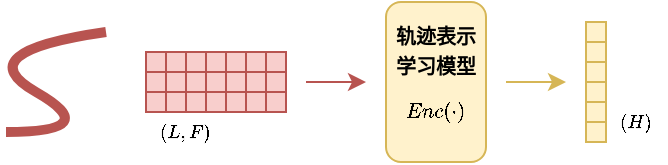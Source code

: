 <mxfile version="26.2.4">
  <diagram name="第 1 页" id="YyZlW5sZR7npiCZLfsKI">
    <mxGraphModel dx="1190" dy="654" grid="1" gridSize="10" guides="1" tooltips="1" connect="1" arrows="1" fold="1" page="1" pageScale="1" pageWidth="827" pageHeight="1169" math="1" shadow="0">
      <root>
        <mxCell id="0" />
        <mxCell id="1" parent="0" />
        <mxCell id="L2mGT4duGci0xLRF3MFN-1" value="&lt;font style=&quot;font-size: 10px;&quot; face=&quot;Simsun&quot;&gt;&lt;b&gt;轨迹表示学习模型&lt;/b&gt;&lt;/font&gt;&lt;b style=&quot;font-size: 10px; font-family: Simsun; background-color: transparent; color: light-dark(rgb(0, 0, 0), rgb(255, 255, 255));&quot;&gt;$$Enc(\cdot)$$&lt;/b&gt;" style="rounded=1;whiteSpace=wrap;html=1;fillColor=#fff2cc;strokeColor=#d6b656;align=center;" vertex="1" parent="1">
          <mxGeometry x="310" y="365" width="50" height="80" as="geometry" />
        </mxCell>
        <mxCell id="L2mGT4duGci0xLRF3MFN-2" value="" style="curved=1;endArrow=none;html=1;rounded=0;fillColor=#f8cecc;strokeColor=#b85450;startFill=0;strokeWidth=5;" edge="1" parent="1">
          <mxGeometry width="50" height="50" relative="1" as="geometry">
            <mxPoint x="120" y="430" as="sourcePoint" />
            <mxPoint x="170" y="380" as="targetPoint" />
            <Array as="points">
              <mxPoint x="170" y="430" />
              <mxPoint x="100" y="390" />
            </Array>
          </mxGeometry>
        </mxCell>
        <mxCell id="L2mGT4duGci0xLRF3MFN-3" value="" style="rounded=0;whiteSpace=wrap;html=1;fillColor=#f8cecc;strokeColor=#b85450;" vertex="1" parent="1">
          <mxGeometry x="190" y="400" width="10" height="10" as="geometry" />
        </mxCell>
        <mxCell id="L2mGT4duGci0xLRF3MFN-4" value="" style="rounded=0;whiteSpace=wrap;html=1;fillColor=#f8cecc;strokeColor=#b85450;" vertex="1" parent="1">
          <mxGeometry x="200" y="400" width="10" height="10" as="geometry" />
        </mxCell>
        <mxCell id="L2mGT4duGci0xLRF3MFN-5" value="" style="rounded=0;whiteSpace=wrap;html=1;fillColor=#f8cecc;strokeColor=#b85450;" vertex="1" parent="1">
          <mxGeometry x="210" y="400" width="10" height="10" as="geometry" />
        </mxCell>
        <mxCell id="L2mGT4duGci0xLRF3MFN-6" value="" style="rounded=0;whiteSpace=wrap;html=1;fillColor=#f8cecc;strokeColor=#b85450;" vertex="1" parent="1">
          <mxGeometry x="220" y="400" width="10" height="10" as="geometry" />
        </mxCell>
        <mxCell id="L2mGT4duGci0xLRF3MFN-7" value="" style="rounded=0;whiteSpace=wrap;html=1;fillColor=#f8cecc;strokeColor=#b85450;" vertex="1" parent="1">
          <mxGeometry x="230" y="400" width="10" height="10" as="geometry" />
        </mxCell>
        <mxCell id="L2mGT4duGci0xLRF3MFN-8" value="" style="rounded=0;whiteSpace=wrap;html=1;fillColor=#f8cecc;strokeColor=#b85450;" vertex="1" parent="1">
          <mxGeometry x="240" y="400" width="10" height="10" as="geometry" />
        </mxCell>
        <mxCell id="L2mGT4duGci0xLRF3MFN-9" value="" style="rounded=0;whiteSpace=wrap;html=1;fillColor=#f8cecc;strokeColor=#b85450;" vertex="1" parent="1">
          <mxGeometry x="250" y="400" width="10" height="10" as="geometry" />
        </mxCell>
        <mxCell id="L2mGT4duGci0xLRF3MFN-13" value="" style="rounded=0;whiteSpace=wrap;html=1;fillColor=#f8cecc;strokeColor=#b85450;" vertex="1" parent="1">
          <mxGeometry x="190" y="390" width="10" height="10" as="geometry" />
        </mxCell>
        <mxCell id="L2mGT4duGci0xLRF3MFN-14" value="" style="rounded=0;whiteSpace=wrap;html=1;fillColor=#f8cecc;strokeColor=#b85450;" vertex="1" parent="1">
          <mxGeometry x="200" y="390" width="10" height="10" as="geometry" />
        </mxCell>
        <mxCell id="L2mGT4duGci0xLRF3MFN-15" value="" style="rounded=0;whiteSpace=wrap;html=1;fillColor=#f8cecc;strokeColor=#b85450;" vertex="1" parent="1">
          <mxGeometry x="210" y="390" width="10" height="10" as="geometry" />
        </mxCell>
        <mxCell id="L2mGT4duGci0xLRF3MFN-16" value="" style="rounded=0;whiteSpace=wrap;html=1;fillColor=#f8cecc;strokeColor=#b85450;" vertex="1" parent="1">
          <mxGeometry x="220" y="390" width="10" height="10" as="geometry" />
        </mxCell>
        <mxCell id="L2mGT4duGci0xLRF3MFN-17" value="" style="rounded=0;whiteSpace=wrap;html=1;fillColor=#f8cecc;strokeColor=#b85450;" vertex="1" parent="1">
          <mxGeometry x="230" y="390" width="10" height="10" as="geometry" />
        </mxCell>
        <mxCell id="L2mGT4duGci0xLRF3MFN-18" value="" style="rounded=0;whiteSpace=wrap;html=1;fillColor=#f8cecc;strokeColor=#b85450;" vertex="1" parent="1">
          <mxGeometry x="240" y="390" width="10" height="10" as="geometry" />
        </mxCell>
        <mxCell id="L2mGT4duGci0xLRF3MFN-19" value="" style="rounded=0;whiteSpace=wrap;html=1;fillColor=#f8cecc;strokeColor=#b85450;" vertex="1" parent="1">
          <mxGeometry x="250" y="390" width="10" height="10" as="geometry" />
        </mxCell>
        <mxCell id="L2mGT4duGci0xLRF3MFN-23" value="" style="rounded=0;whiteSpace=wrap;html=1;fillColor=#f8cecc;strokeColor=#b85450;" vertex="1" parent="1">
          <mxGeometry x="190" y="410" width="10" height="10" as="geometry" />
        </mxCell>
        <mxCell id="L2mGT4duGci0xLRF3MFN-24" value="" style="rounded=0;whiteSpace=wrap;html=1;fillColor=#f8cecc;strokeColor=#b85450;" vertex="1" parent="1">
          <mxGeometry x="200" y="410" width="10" height="10" as="geometry" />
        </mxCell>
        <mxCell id="L2mGT4duGci0xLRF3MFN-25" value="" style="rounded=0;whiteSpace=wrap;html=1;fillColor=#f8cecc;strokeColor=#b85450;" vertex="1" parent="1">
          <mxGeometry x="210" y="410" width="10" height="10" as="geometry" />
        </mxCell>
        <mxCell id="L2mGT4duGci0xLRF3MFN-26" value="" style="rounded=0;whiteSpace=wrap;html=1;fillColor=#f8cecc;strokeColor=#b85450;" vertex="1" parent="1">
          <mxGeometry x="220" y="410" width="10" height="10" as="geometry" />
        </mxCell>
        <mxCell id="L2mGT4duGci0xLRF3MFN-27" value="" style="rounded=0;whiteSpace=wrap;html=1;fillColor=#f8cecc;strokeColor=#b85450;" vertex="1" parent="1">
          <mxGeometry x="230" y="410" width="10" height="10" as="geometry" />
        </mxCell>
        <mxCell id="L2mGT4duGci0xLRF3MFN-28" value="" style="rounded=0;whiteSpace=wrap;html=1;fillColor=#f8cecc;strokeColor=#b85450;" vertex="1" parent="1">
          <mxGeometry x="240" y="410" width="10" height="10" as="geometry" />
        </mxCell>
        <mxCell id="L2mGT4duGci0xLRF3MFN-29" value="" style="rounded=0;whiteSpace=wrap;html=1;fillColor=#f8cecc;strokeColor=#b85450;" vertex="1" parent="1">
          <mxGeometry x="250" y="410" width="10" height="10" as="geometry" />
        </mxCell>
        <mxCell id="L2mGT4duGci0xLRF3MFN-33" value="" style="rounded=0;whiteSpace=wrap;html=1;fillColor=#fff2cc;strokeColor=#d6b656;" vertex="1" parent="1">
          <mxGeometry x="410" y="385" width="10" height="10" as="geometry" />
        </mxCell>
        <mxCell id="L2mGT4duGci0xLRF3MFN-34" value="" style="rounded=0;whiteSpace=wrap;html=1;fillColor=#fff2cc;strokeColor=#d6b656;" vertex="1" parent="1">
          <mxGeometry x="410" y="395" width="10" height="10" as="geometry" />
        </mxCell>
        <mxCell id="L2mGT4duGci0xLRF3MFN-35" value="" style="rounded=0;whiteSpace=wrap;html=1;fillColor=#fff2cc;strokeColor=#d6b656;" vertex="1" parent="1">
          <mxGeometry x="410" y="375" width="10" height="10" as="geometry" />
        </mxCell>
        <mxCell id="L2mGT4duGci0xLRF3MFN-36" value="" style="rounded=0;whiteSpace=wrap;html=1;fillColor=#fff2cc;strokeColor=#d6b656;" vertex="1" parent="1">
          <mxGeometry x="410" y="415" width="10" height="10" as="geometry" />
        </mxCell>
        <mxCell id="L2mGT4duGci0xLRF3MFN-37" value="" style="rounded=0;whiteSpace=wrap;html=1;fillColor=#fff2cc;strokeColor=#d6b656;" vertex="1" parent="1">
          <mxGeometry x="410" y="425" width="10" height="10" as="geometry" />
        </mxCell>
        <mxCell id="L2mGT4duGci0xLRF3MFN-38" value="" style="rounded=0;whiteSpace=wrap;html=1;fillColor=#fff2cc;strokeColor=#d6b656;" vertex="1" parent="1">
          <mxGeometry x="410" y="405" width="10" height="10" as="geometry" />
        </mxCell>
        <mxCell id="L2mGT4duGci0xLRF3MFN-39" value="" style="endArrow=classic;html=1;rounded=0;fillColor=#f8cecc;strokeColor=#b85450;" edge="1" parent="1">
          <mxGeometry width="50" height="50" relative="1" as="geometry">
            <mxPoint x="270" y="405" as="sourcePoint" />
            <mxPoint x="300" y="405" as="targetPoint" />
          </mxGeometry>
        </mxCell>
        <mxCell id="L2mGT4duGci0xLRF3MFN-40" value="" style="endArrow=classic;html=1;rounded=0;fillColor=#fff2cc;strokeColor=#d6b656;" edge="1" parent="1">
          <mxGeometry width="50" height="50" relative="1" as="geometry">
            <mxPoint x="370" y="405" as="sourcePoint" />
            <mxPoint x="400" y="405" as="targetPoint" />
          </mxGeometry>
        </mxCell>
        <mxCell id="L2mGT4duGci0xLRF3MFN-41" value="&lt;font style=&quot;font-size: 8px;&quot;&gt;$$(L,F)$$&lt;/font&gt;" style="text;html=1;align=center;verticalAlign=middle;whiteSpace=wrap;rounded=0;" vertex="1" parent="1">
          <mxGeometry x="190" y="420" width="40" height="20" as="geometry" />
        </mxCell>
        <mxCell id="L2mGT4duGci0xLRF3MFN-42" value="&lt;font style=&quot;font-size: 8px;&quot;&gt;$$(H)$$&lt;/font&gt;" style="text;html=1;align=center;verticalAlign=middle;whiteSpace=wrap;rounded=0;" vertex="1" parent="1">
          <mxGeometry x="420" y="415" width="30" height="20" as="geometry" />
        </mxCell>
      </root>
    </mxGraphModel>
  </diagram>
</mxfile>
